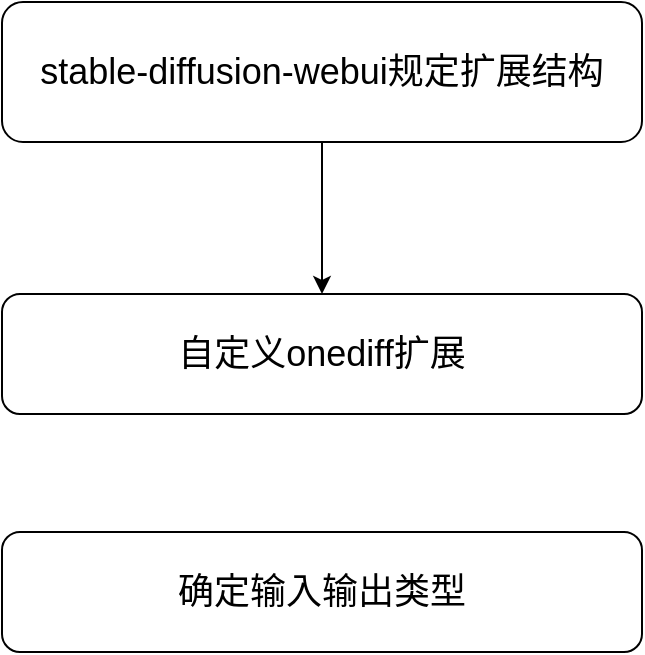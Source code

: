 <mxfile version="24.2.5" type="github">
  <diagram name="Page-1" id="97916047-d0de-89f5-080d-49f4d83e522f">
    <mxGraphModel dx="659" dy="824" grid="0" gridSize="10" guides="1" tooltips="1" connect="1" arrows="1" fold="1" page="0" pageScale="1.5" pageWidth="1169" pageHeight="827" background="none" math="0" shadow="0">
      <root>
        <mxCell id="0" />
        <mxCell id="1" parent="0" />
        <mxCell id="3dde4Ce0lxf_R7vCzBcz-55" value="&lt;font style=&quot;font-size: 18px;&quot;&gt;stable-diffusion-webui规定扩展结构&lt;/font&gt;" style="rounded=1;whiteSpace=wrap;html=1;" vertex="1" parent="1">
          <mxGeometry x="729" y="230" width="320" height="70" as="geometry" />
        </mxCell>
        <mxCell id="3dde4Ce0lxf_R7vCzBcz-56" value="" style="endArrow=classic;html=1;rounded=0;exitX=0.5;exitY=1;exitDx=0;exitDy=0;entryX=0.5;entryY=0;entryDx=0;entryDy=0;" edge="1" parent="1" source="3dde4Ce0lxf_R7vCzBcz-55" target="3dde4Ce0lxf_R7vCzBcz-58">
          <mxGeometry width="50" height="50" relative="1" as="geometry">
            <mxPoint x="940" y="431" as="sourcePoint" />
            <mxPoint x="990" y="381" as="targetPoint" />
          </mxGeometry>
        </mxCell>
        <mxCell id="3dde4Ce0lxf_R7vCzBcz-58" value="&lt;font style=&quot;font-size: 18px;&quot;&gt;自定义onediff扩展&lt;/font&gt;" style="rounded=1;whiteSpace=wrap;html=1;" vertex="1" parent="1">
          <mxGeometry x="729" y="376" width="320" height="60" as="geometry" />
        </mxCell>
        <mxCell id="3dde4Ce0lxf_R7vCzBcz-60" value="&lt;span style=&quot;font-size: 18px;&quot;&gt;确定输入输出类型&lt;/span&gt;" style="rounded=1;whiteSpace=wrap;html=1;" vertex="1" parent="1">
          <mxGeometry x="729" y="495" width="320" height="60" as="geometry" />
        </mxCell>
      </root>
    </mxGraphModel>
  </diagram>
</mxfile>
